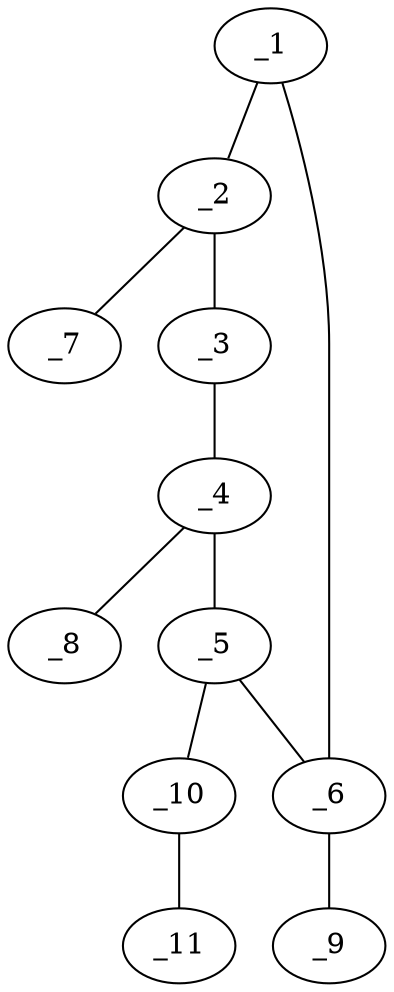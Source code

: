graph molid667850 {
	_1	 [charge=0,
		chem=4,
		symbol="N  ",
		x="2.866",
		y="-0.75"];
	_2	 [charge=0,
		chem=1,
		symbol="C  ",
		x="3.732",
		y="-1.25"];
	_1 -- _2	 [valence=1];
	_6	 [charge=0,
		chem=1,
		symbol="C  ",
		x="2.866",
		y="0.25"];
	_1 -- _6	 [valence=2];
	_3	 [charge=0,
		chem=4,
		symbol="N  ",
		x="4.5981",
		y="-0.75"];
	_2 -- _3	 [valence=2];
	_7	 [charge=0,
		chem=5,
		symbol="S  ",
		x="3.732",
		y="-2.25"];
	_2 -- _7	 [valence=1];
	_4	 [charge=0,
		chem=1,
		symbol="C  ",
		x="4.5981",
		y="0.25"];
	_3 -- _4	 [valence=1];
	_5	 [charge=0,
		chem=1,
		symbol="C  ",
		x="3.7321",
		y="0.75"];
	_4 -- _5	 [valence=2];
	_8	 [charge=0,
		chem=2,
		symbol="O  ",
		x="5.4641",
		y="0.75"];
	_4 -- _8	 [valence=1];
	_5 -- _6	 [valence=1];
	_10	 [charge=0,
		chem=1,
		symbol="C  ",
		x="3.7321",
		y="1.75"];
	_5 -- _10	 [valence=1];
	_9	 [charge=0,
		chem=1,
		symbol="C  ",
		x=2,
		y="0.75"];
	_6 -- _9	 [valence=1];
	_11	 [charge=0,
		chem=7,
		symbol="Cl ",
		x="4.5981",
		y="2.25"];
	_10 -- _11	 [valence=1];
}

